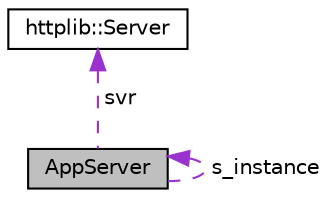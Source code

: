 digraph "AppServer"
{
 // LATEX_PDF_SIZE
  edge [fontname="Helvetica",fontsize="10",labelfontname="Helvetica",labelfontsize="10"];
  node [fontname="Helvetica",fontsize="10",shape=record];
  Node1 [label="AppServer",height=0.2,width=0.4,color="black", fillcolor="grey75", style="filled", fontcolor="black",tooltip="The HTTP webserver for the app. The HTTP webserver for the app which initializes, and creates HTTP ro..."];
  Node2 -> Node1 [dir="back",color="darkorchid3",fontsize="10",style="dashed",label=" svr" ,fontname="Helvetica"];
  Node2 [label="httplib::Server",height=0.2,width=0.4,color="black", fillcolor="white", style="filled",URL="$classhttplib_1_1Server.html",tooltip=" "];
  Node1 -> Node1 [dir="back",color="darkorchid3",fontsize="10",style="dashed",label=" s_instance" ,fontname="Helvetica"];
}

